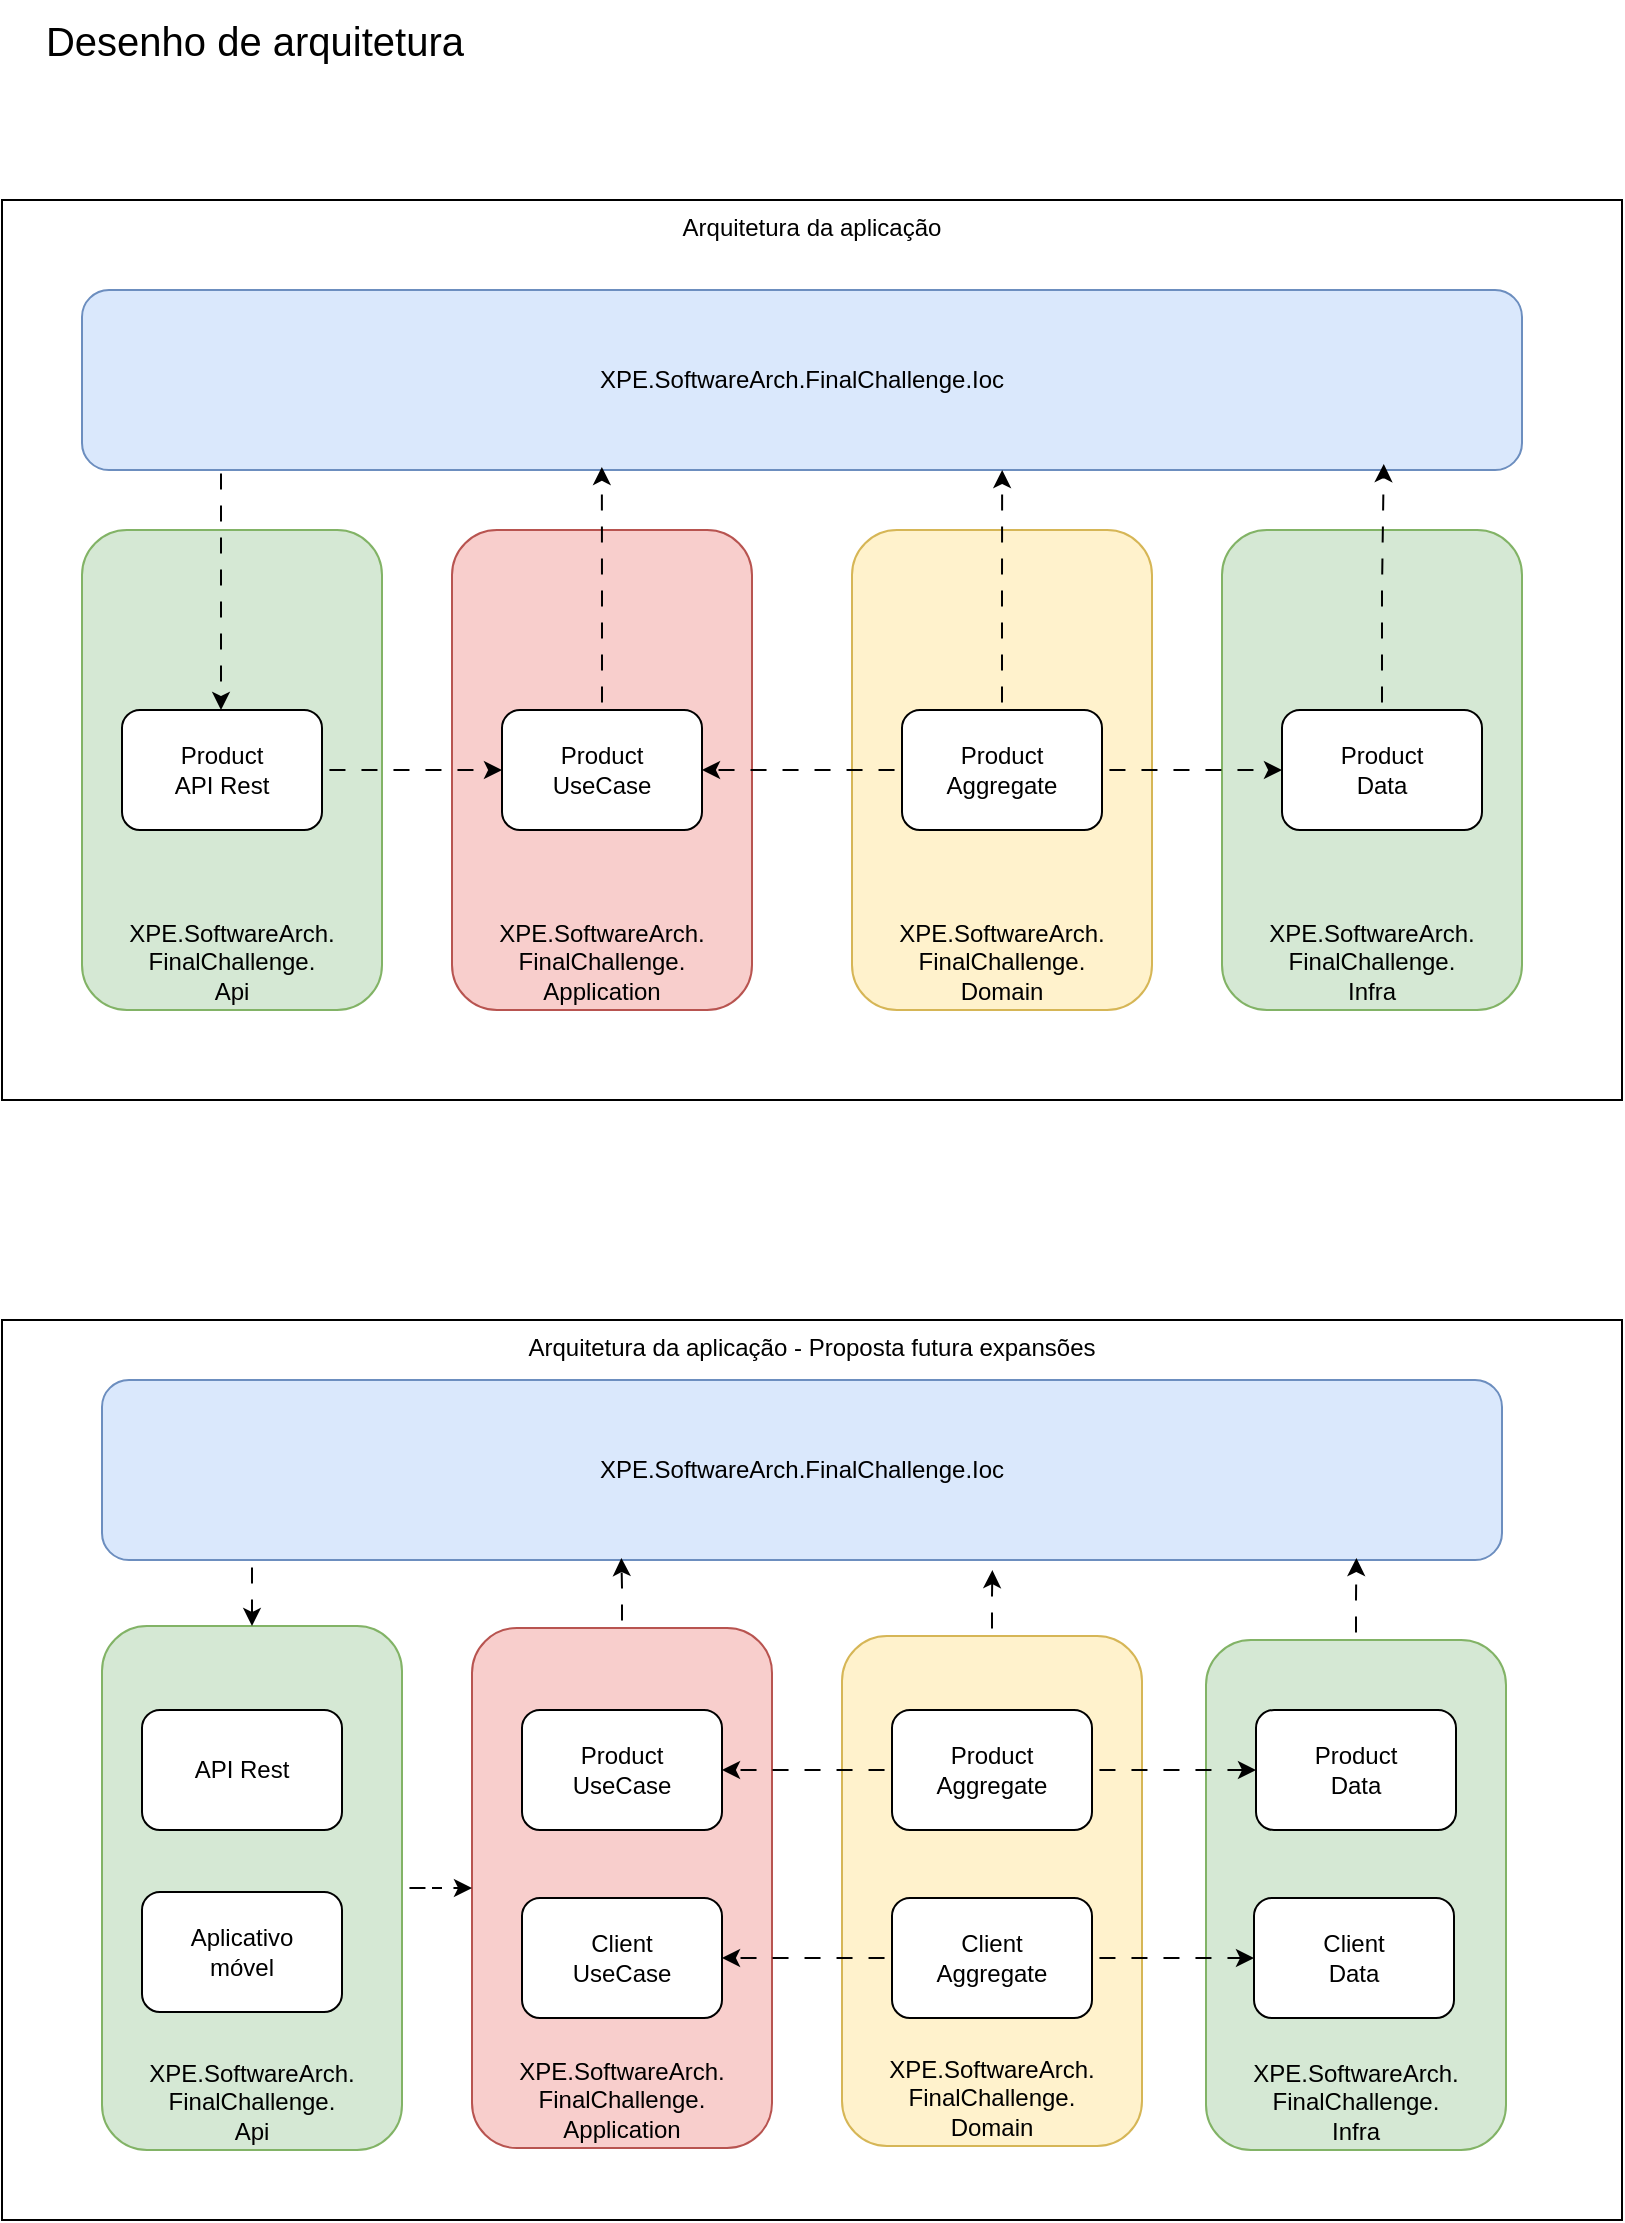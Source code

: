 <mxfile version="26.2.2">
  <diagram name="Página-1" id="K1bFARC51PKLR_bZd6pp">
    <mxGraphModel dx="1428" dy="841" grid="1" gridSize="10" guides="1" tooltips="1" connect="1" arrows="1" fold="1" page="1" pageScale="1" pageWidth="827" pageHeight="1169" math="0" shadow="0">
      <root>
        <mxCell id="0" />
        <mxCell id="1" parent="0" />
        <mxCell id="JciWsBswKhxT2vdmzXe9-74" value="Arquitetura da aplicação - Proposta futura expansões" style="rounded=0;whiteSpace=wrap;html=1;verticalAlign=top;align=center;" parent="1" vertex="1">
          <mxGeometry x="9" y="670" width="810" height="450" as="geometry" />
        </mxCell>
        <mxCell id="JciWsBswKhxT2vdmzXe9-31" value="Arquitetura da aplicação" style="rounded=0;whiteSpace=wrap;html=1;verticalAlign=top;align=center;" parent="1" vertex="1">
          <mxGeometry x="9" y="110" width="810" height="450" as="geometry" />
        </mxCell>
        <mxCell id="JciWsBswKhxT2vdmzXe9-24" value="XPE.SoftwareArch.&lt;div&gt;FinalChallenge.&lt;/div&gt;&lt;div&gt;Infra&lt;/div&gt;" style="rounded=1;whiteSpace=wrap;html=1;fillColor=#d5e8d4;verticalAlign=bottom;strokeColor=#82b366;" parent="1" vertex="1">
          <mxGeometry x="619" y="275" width="150" height="240" as="geometry" />
        </mxCell>
        <mxCell id="JciWsBswKhxT2vdmzXe9-23" value="XPE.SoftwareArch.&lt;div&gt;FinalChallenge.&lt;/div&gt;&lt;div&gt;Domain&lt;/div&gt;" style="rounded=1;whiteSpace=wrap;html=1;fillColor=#fff2cc;verticalAlign=bottom;strokeColor=#d6b656;" parent="1" vertex="1">
          <mxGeometry x="434" y="275" width="150" height="240" as="geometry" />
        </mxCell>
        <mxCell id="JciWsBswKhxT2vdmzXe9-22" value="XPE.SoftwareArch.&lt;br&gt;FinalChallenge.&lt;div&gt;Application&lt;/div&gt;" style="rounded=1;whiteSpace=wrap;html=1;fillColor=#f8cecc;verticalAlign=bottom;strokeColor=#b85450;" parent="1" vertex="1">
          <mxGeometry x="234" y="275" width="150" height="240" as="geometry" />
        </mxCell>
        <mxCell id="JciWsBswKhxT2vdmzXe9-17" value="XPE.SoftwareArch.&lt;div&gt;FinalChallenge.&lt;/div&gt;&lt;div&gt;Api&lt;/div&gt;" style="rounded=1;whiteSpace=wrap;html=1;fillColor=#d5e8d4;verticalAlign=bottom;strokeColor=#82b366;" parent="1" vertex="1">
          <mxGeometry x="49" y="275" width="150" height="240" as="geometry" />
        </mxCell>
        <mxCell id="JciWsBswKhxT2vdmzXe9-8" style="edgeStyle=orthogonalEdgeStyle;rounded=0;orthogonalLoop=1;jettySize=auto;html=1;entryX=0;entryY=0.5;entryDx=0;entryDy=0;flowAnimation=1;" parent="1" source="JciWsBswKhxT2vdmzXe9-3" target="JciWsBswKhxT2vdmzXe9-4" edge="1">
          <mxGeometry relative="1" as="geometry" />
        </mxCell>
        <mxCell id="JciWsBswKhxT2vdmzXe9-3" value="Product&lt;br&gt;API Rest" style="rounded=1;whiteSpace=wrap;html=1;" parent="1" vertex="1">
          <mxGeometry x="69" y="365" width="100" height="60" as="geometry" />
        </mxCell>
        <mxCell id="JciWsBswKhxT2vdmzXe9-4" value="Product&lt;br&gt;UseCase" style="rounded=1;whiteSpace=wrap;html=1;" parent="1" vertex="1">
          <mxGeometry x="259" y="365" width="100" height="60" as="geometry" />
        </mxCell>
        <mxCell id="JciWsBswKhxT2vdmzXe9-9" style="edgeStyle=orthogonalEdgeStyle;rounded=0;orthogonalLoop=1;jettySize=auto;html=1;entryX=1;entryY=0.5;entryDx=0;entryDy=0;flowAnimation=1;" parent="1" source="JciWsBswKhxT2vdmzXe9-5" target="JciWsBswKhxT2vdmzXe9-4" edge="1">
          <mxGeometry relative="1" as="geometry" />
        </mxCell>
        <mxCell id="JciWsBswKhxT2vdmzXe9-10" style="edgeStyle=orthogonalEdgeStyle;rounded=0;orthogonalLoop=1;jettySize=auto;html=1;entryX=0;entryY=0.5;entryDx=0;entryDy=0;flowAnimation=1;" parent="1" source="JciWsBswKhxT2vdmzXe9-5" target="JciWsBswKhxT2vdmzXe9-6" edge="1">
          <mxGeometry relative="1" as="geometry" />
        </mxCell>
        <mxCell id="JciWsBswKhxT2vdmzXe9-5" value="Product&lt;div&gt;Aggregate&lt;/div&gt;" style="rounded=1;whiteSpace=wrap;html=1;" parent="1" vertex="1">
          <mxGeometry x="459" y="365" width="100" height="60" as="geometry" />
        </mxCell>
        <mxCell id="JciWsBswKhxT2vdmzXe9-6" value="Product&lt;br&gt;Data" style="rounded=1;whiteSpace=wrap;html=1;" parent="1" vertex="1">
          <mxGeometry x="649" y="365" width="100" height="60" as="geometry" />
        </mxCell>
        <mxCell id="JciWsBswKhxT2vdmzXe9-12" style="edgeStyle=orthogonalEdgeStyle;rounded=0;orthogonalLoop=1;jettySize=auto;html=1;flowAnimation=1;" parent="1" edge="1">
          <mxGeometry relative="1" as="geometry">
            <mxPoint x="118.5" y="195" as="sourcePoint" />
            <mxPoint x="118.5" y="365" as="targetPoint" />
            <Array as="points">
              <mxPoint x="118.5" y="215" />
              <mxPoint x="118.5" y="215" />
            </Array>
          </mxGeometry>
        </mxCell>
        <mxCell id="JciWsBswKhxT2vdmzXe9-7" value="&lt;span data-end=&quot;595&quot; data-start=&quot;571&quot;&gt;XPE.SoftwareArch.FinalChallenge.Ioc&lt;/span&gt;" style="rounded=1;whiteSpace=wrap;html=1;fillColor=#dae8fc;strokeColor=#6c8ebf;" parent="1" vertex="1">
          <mxGeometry x="49" y="155" width="720" height="90" as="geometry" />
        </mxCell>
        <mxCell id="JciWsBswKhxT2vdmzXe9-13" style="edgeStyle=orthogonalEdgeStyle;rounded=0;orthogonalLoop=1;jettySize=auto;html=1;entryX=0.361;entryY=0.983;entryDx=0;entryDy=0;entryPerimeter=0;flowAnimation=1;" parent="1" source="JciWsBswKhxT2vdmzXe9-4" target="JciWsBswKhxT2vdmzXe9-7" edge="1">
          <mxGeometry relative="1" as="geometry" />
        </mxCell>
        <mxCell id="JciWsBswKhxT2vdmzXe9-14" style="edgeStyle=orthogonalEdgeStyle;rounded=0;orthogonalLoop=1;jettySize=auto;html=1;entryX=0.639;entryY=1;entryDx=0;entryDy=0;entryPerimeter=0;flowAnimation=1;" parent="1" source="JciWsBswKhxT2vdmzXe9-5" target="JciWsBswKhxT2vdmzXe9-7" edge="1">
          <mxGeometry relative="1" as="geometry" />
        </mxCell>
        <mxCell id="JciWsBswKhxT2vdmzXe9-26" style="edgeStyle=orthogonalEdgeStyle;rounded=0;orthogonalLoop=1;jettySize=auto;html=1;entryX=0.904;entryY=0.967;entryDx=0;entryDy=0;entryPerimeter=0;flowAnimation=1;" parent="1" source="JciWsBswKhxT2vdmzXe9-6" target="JciWsBswKhxT2vdmzXe9-7" edge="1">
          <mxGeometry relative="1" as="geometry" />
        </mxCell>
        <mxCell id="JciWsBswKhxT2vdmzXe9-27" value="Desenho de arquitetura" style="text;html=1;align=center;verticalAlign=middle;resizable=0;points=[];autosize=1;strokeColor=none;fillColor=none;fontSize=20;" parent="1" vertex="1">
          <mxGeometry x="20" y="10" width="230" height="40" as="geometry" />
        </mxCell>
        <mxCell id="JciWsBswKhxT2vdmzXe9-32" value="XPE.SoftwareArch.&lt;div&gt;FinalChallenge.&lt;/div&gt;&lt;div&gt;Infra&lt;/div&gt;" style="rounded=1;whiteSpace=wrap;html=1;fillColor=#d5e8d4;verticalAlign=bottom;strokeColor=#82b366;" parent="1" vertex="1">
          <mxGeometry x="611" y="830" width="150" height="255" as="geometry" />
        </mxCell>
        <mxCell id="JciWsBswKhxT2vdmzXe9-33" value="XPE.SoftwareArch.&lt;div&gt;FinalChallenge.&lt;/div&gt;&lt;div&gt;Domain&lt;/div&gt;" style="rounded=1;whiteSpace=wrap;html=1;fillColor=#fff2cc;verticalAlign=bottom;strokeColor=#d6b656;" parent="1" vertex="1">
          <mxGeometry x="429" y="828" width="150" height="255" as="geometry" />
        </mxCell>
        <mxCell id="JciWsBswKhxT2vdmzXe9-34" value="XPE.SoftwareArch.&lt;br&gt;FinalChallenge.&lt;div&gt;Application&lt;/div&gt;" style="rounded=1;whiteSpace=wrap;html=1;fillColor=#f8cecc;verticalAlign=bottom;strokeColor=#b85450;" parent="1" vertex="1">
          <mxGeometry x="244" y="824" width="150" height="260" as="geometry" />
        </mxCell>
        <mxCell id="JciWsBswKhxT2vdmzXe9-67" style="edgeStyle=orthogonalEdgeStyle;rounded=0;orthogonalLoop=1;jettySize=auto;html=1;entryX=0;entryY=0.5;entryDx=0;entryDy=0;flowAnimation=1;" parent="1" source="JciWsBswKhxT2vdmzXe9-35" target="JciWsBswKhxT2vdmzXe9-34" edge="1">
          <mxGeometry relative="1" as="geometry" />
        </mxCell>
        <mxCell id="JciWsBswKhxT2vdmzXe9-35" value="XPE.SoftwareArch.&lt;div&gt;FinalChallenge.&lt;/div&gt;&lt;div&gt;Api&lt;/div&gt;" style="rounded=1;whiteSpace=wrap;html=1;fillColor=#d5e8d4;verticalAlign=bottom;strokeColor=#82b366;" parent="1" vertex="1">
          <mxGeometry x="59" y="823" width="150" height="262" as="geometry" />
        </mxCell>
        <mxCell id="JciWsBswKhxT2vdmzXe9-37" value="API Rest" style="rounded=1;whiteSpace=wrap;html=1;" parent="1" vertex="1">
          <mxGeometry x="79" y="865" width="100" height="60" as="geometry" />
        </mxCell>
        <mxCell id="JciWsBswKhxT2vdmzXe9-38" value="Product&lt;br&gt;UseCase" style="rounded=1;whiteSpace=wrap;html=1;" parent="1" vertex="1">
          <mxGeometry x="269" y="865" width="100" height="60" as="geometry" />
        </mxCell>
        <mxCell id="JciWsBswKhxT2vdmzXe9-61" style="edgeStyle=orthogonalEdgeStyle;rounded=0;orthogonalLoop=1;jettySize=auto;html=1;entryX=1;entryY=0.5;entryDx=0;entryDy=0;flowAnimation=1;" parent="1" source="JciWsBswKhxT2vdmzXe9-41" target="JciWsBswKhxT2vdmzXe9-58" edge="1">
          <mxGeometry relative="1" as="geometry" />
        </mxCell>
        <mxCell id="JciWsBswKhxT2vdmzXe9-63" style="edgeStyle=orthogonalEdgeStyle;rounded=0;orthogonalLoop=1;jettySize=auto;html=1;entryX=0;entryY=0.5;entryDx=0;entryDy=0;flowAnimation=1;" parent="1" source="JciWsBswKhxT2vdmzXe9-41" target="JciWsBswKhxT2vdmzXe9-60" edge="1">
          <mxGeometry relative="1" as="geometry" />
        </mxCell>
        <mxCell id="JciWsBswKhxT2vdmzXe9-41" value="Client&lt;div&gt;Aggregate&lt;/div&gt;" style="rounded=1;whiteSpace=wrap;html=1;" parent="1" vertex="1">
          <mxGeometry x="454" y="959" width="100" height="60" as="geometry" />
        </mxCell>
        <mxCell id="JciWsBswKhxT2vdmzXe9-42" value="Product&lt;br&gt;Data" style="rounded=1;whiteSpace=wrap;html=1;" parent="1" vertex="1">
          <mxGeometry x="636" y="865" width="100" height="60" as="geometry" />
        </mxCell>
        <mxCell id="JciWsBswKhxT2vdmzXe9-73" style="edgeStyle=orthogonalEdgeStyle;rounded=0;orthogonalLoop=1;jettySize=auto;html=1;entryX=0.5;entryY=0;entryDx=0;entryDy=0;flowAnimation=1;" parent="1" source="JciWsBswKhxT2vdmzXe9-44" target="JciWsBswKhxT2vdmzXe9-35" edge="1">
          <mxGeometry relative="1" as="geometry">
            <Array as="points">
              <mxPoint x="134" y="815" />
              <mxPoint x="134" y="815" />
            </Array>
          </mxGeometry>
        </mxCell>
        <mxCell id="JciWsBswKhxT2vdmzXe9-44" value="&lt;span data-end=&quot;595&quot; data-start=&quot;571&quot;&gt;XPE.SoftwareArch.FinalChallenge.Ioc&lt;/span&gt;" style="rounded=1;whiteSpace=wrap;html=1;fillColor=#dae8fc;strokeColor=#6c8ebf;" parent="1" vertex="1">
          <mxGeometry x="59" y="700" width="700" height="90" as="geometry" />
        </mxCell>
        <mxCell id="JciWsBswKhxT2vdmzXe9-48" value="Aplicativo&lt;br&gt;móvel" style="rounded=1;whiteSpace=wrap;html=1;" parent="1" vertex="1">
          <mxGeometry x="79" y="956" width="100" height="60" as="geometry" />
        </mxCell>
        <mxCell id="JciWsBswKhxT2vdmzXe9-58" value="Client&lt;br&gt;UseCase" style="rounded=1;whiteSpace=wrap;html=1;" parent="1" vertex="1">
          <mxGeometry x="269" y="959" width="100" height="60" as="geometry" />
        </mxCell>
        <mxCell id="JciWsBswKhxT2vdmzXe9-64" style="edgeStyle=orthogonalEdgeStyle;rounded=0;orthogonalLoop=1;jettySize=auto;html=1;entryX=0;entryY=0.5;entryDx=0;entryDy=0;flowAnimation=1;" parent="1" source="JciWsBswKhxT2vdmzXe9-59" target="JciWsBswKhxT2vdmzXe9-42" edge="1">
          <mxGeometry relative="1" as="geometry" />
        </mxCell>
        <mxCell id="JciWsBswKhxT2vdmzXe9-65" style="edgeStyle=orthogonalEdgeStyle;rounded=0;orthogonalLoop=1;jettySize=auto;html=1;entryX=1;entryY=0.5;entryDx=0;entryDy=0;flowAnimation=1;" parent="1" source="JciWsBswKhxT2vdmzXe9-59" target="JciWsBswKhxT2vdmzXe9-38" edge="1">
          <mxGeometry relative="1" as="geometry" />
        </mxCell>
        <mxCell id="JciWsBswKhxT2vdmzXe9-59" value="Product&lt;div&gt;Aggregate&lt;/div&gt;" style="rounded=1;whiteSpace=wrap;html=1;" parent="1" vertex="1">
          <mxGeometry x="454" y="865" width="100" height="60" as="geometry" />
        </mxCell>
        <mxCell id="JciWsBswKhxT2vdmzXe9-60" value="Client&lt;br&gt;Data" style="rounded=1;whiteSpace=wrap;html=1;" parent="1" vertex="1">
          <mxGeometry x="635" y="959" width="100" height="60" as="geometry" />
        </mxCell>
        <mxCell id="JciWsBswKhxT2vdmzXe9-68" style="edgeStyle=orthogonalEdgeStyle;rounded=0;orthogonalLoop=1;jettySize=auto;html=1;entryX=0.896;entryY=0.989;entryDx=0;entryDy=0;entryPerimeter=0;flowAnimation=1;" parent="1" source="JciWsBswKhxT2vdmzXe9-32" target="JciWsBswKhxT2vdmzXe9-44" edge="1">
          <mxGeometry relative="1" as="geometry" />
        </mxCell>
        <mxCell id="JciWsBswKhxT2vdmzXe9-69" style="edgeStyle=orthogonalEdgeStyle;rounded=0;orthogonalLoop=1;jettySize=auto;html=1;entryX=0.636;entryY=1.056;entryDx=0;entryDy=0;entryPerimeter=0;flowAnimation=1;" parent="1" source="JciWsBswKhxT2vdmzXe9-33" target="JciWsBswKhxT2vdmzXe9-44" edge="1">
          <mxGeometry relative="1" as="geometry" />
        </mxCell>
        <mxCell id="JciWsBswKhxT2vdmzXe9-72" style="edgeStyle=orthogonalEdgeStyle;rounded=0;orthogonalLoop=1;jettySize=auto;html=1;entryX=0.371;entryY=0.989;entryDx=0;entryDy=0;entryPerimeter=0;flowAnimation=1;" parent="1" source="JciWsBswKhxT2vdmzXe9-34" target="JciWsBswKhxT2vdmzXe9-44" edge="1">
          <mxGeometry relative="1" as="geometry" />
        </mxCell>
      </root>
    </mxGraphModel>
  </diagram>
</mxfile>
